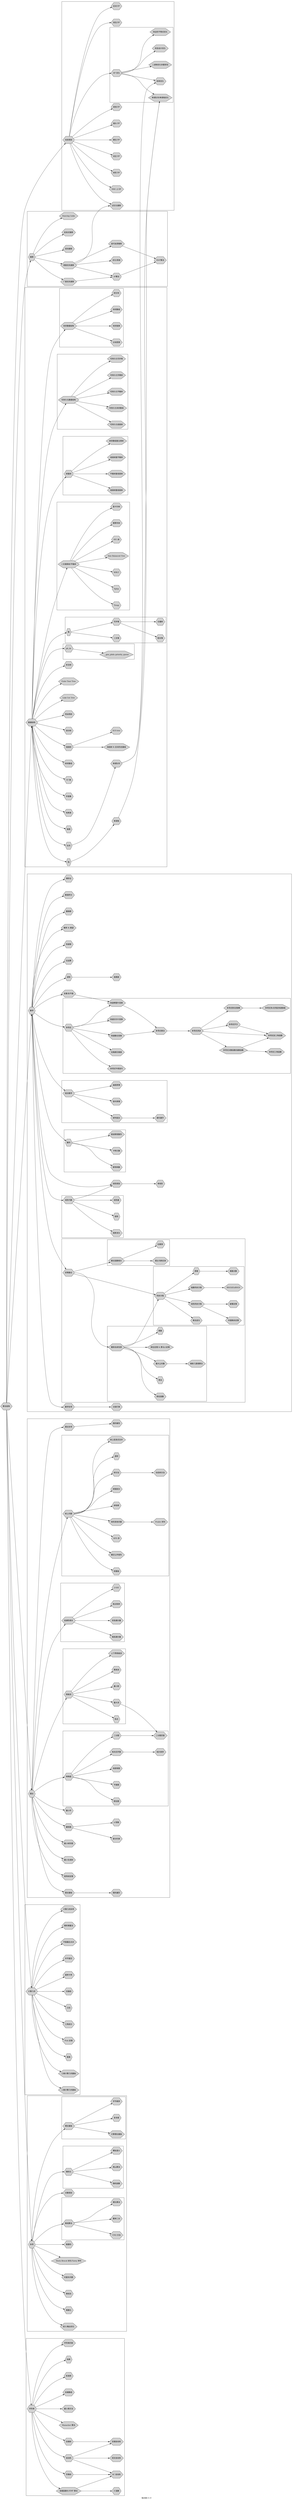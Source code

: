 digraph{
    //overlap = scale ;
    graph[rankdir=LR,ranksep=1.5,nodesep=1];
    node[shape=hexagon,style=filled,width=.3,height=.8];
    edge[len=3.5];

    root[label="算法结构"];
    root -> { dp, search, math, gra, ds, geometry, misc }[len=6];
    root -> string[len=10];

    subgraph cluster_search{/*{{{*/
        search[label="搜索"];
        search_opt[label="优化/剪枝"];
        search_dfs[label="深度优先搜索"];
        search_bfs[label="广度优先搜索"];
        search_bidir[label="双向搜索"];
        search_heuristic[label="启发式搜索"];
        search_astar[label="A*算法"];
        search_iter[label="迭代加深搜索"];
        search_ida[label="IDA*算法"];
        //search_back[label="回溯法"];
        search_dlx[label="Dancing Links"];

        search -> {
            search_dfs,
                search_bfs,
                search_bidir,
                search_heuristic,
                //search_back,
                search_dlx
        }
        search_dfs -> search_opt ;
        search_dfs -> search_astar;
        search_bfs -> search_astar -> search_ida ;
        search_dfs -> search_iter -> search_ida ;
    }/*}}}*/
    subgraph cluster_dp{/*{{{*/
        //bgcolor="green";

        dp[label="动态规划"];
        dp_memo[label="记忆化搜索"];
        dp_knapsack[label="背包 DP"];
        dp_interval[label="区间 DP"];
        dp_dag[label="DAG 上 DP"];
        dp_tree[label="树形 DP"];
        dp_state[label="状圧 DP"];
        dp_number[label="数位 DP"];
        dp_plug[label="插头 DP"];
        dp_misc[label="其他 DP"];

        subgraph cluster_dp_opt{
            dp_opt[label="DP 优化"];
            dp_opt_bin_mon_que_stack[label="单调队列/单调栈优化"];
            dp_opt_con_hull_opt[label="斜率优化"];
            dp_opt_knu_yao_qua_ine[label="四边形不等式优化"];
            dp_opt_bin_knapsack[label="二进制优化多重背包"];
            dp_opt_sta_opt[label="状态设计优化"];

            dp_opt ->{
                dp_opt_bin_knapsack,
                    dp_opt_bin_mon_que_stack,
                    dp_opt_con_hull_opt,
                    dp_opt_knu_yao_qua_ine,
                    dp_opt_sta_opt
            }
        }

        dp -> { 
            dp_memo,
                dp_knapsack,
                dp_interval,
                dp_dag,
                dp_tree,
                dp_state,
                dp_number,
                dp_plug,
                dp_opt,
                dp_misc
        }
    }/*}}}*/
    subgraph cluster_string{/*{{{*/
        string[label="字符串"];
        string_pre[label="前缀函数与 KMP 算法"];
        string_z[label="Z 函数"];
        string_trie[label="字典树"];
        string_auto[label="自动机"];
        string_ac[label="AC 自动机"];
        string_sam[label="后缀自动机"];
        string_pam[label="回文自动机"];
        string_suf_tree[label="后缀树"];
        string_manacher[label="Manacher 算法"];
        string_min[label="最小表示法"];
        string_sa[label="后缀数组"];
        string_stl[label="标准库"];
        string_hash[label="哈希"];
        string_match[label="字符串匹配"];

        string -> {
            string_stl,
                string_match,
                string_hash,
                string_pre,
                string_trie,
                string_auto,
                string_sa, string_suf_tree,
                string_manacher,
                string_min
        };
        string_auto -> { string_ac,string_sam,string_pam}
        string_pre -> {string_ac,string_z};
        string_suf_tree -> string_sam;
        string_trie -> string_ac;

    }/*}}}*/
    subgraph cluster_math { /*{{{*/
        math[label="数学"];
        math_dictionary[label="分段打表"];
        math_misc[label="数学杂项"];

        subgraph cluster_num_theorem{/*{{{*/
            math_num_theorem[label="初等数论"];
            subgraph cluster_math_div{/*{{{*/
                math_div[label="整除及其性质"];
                math_euler[label="欧拉函数"];
                math_sieve[label="筛法"];
                math_euclidean_like[label="类欧几里德算法"];
                math_gcd[label="最大公约数"];
                math_fermat[label="欧拉定理 & 费马小定理"];
                math_prime[label="素数"];

                math_div -> {
                        math_gcd,
                        math_euler,
                        math_fermat,
                    math_prime,
                        math_sieve
                }[len=3];
                math_gcd -> math_euclidean_like;
            }/*}}}*/
            subgraph cluster_math_modular{/*{{{*/
                math_modular[label="同余方程"];
                math_crt[label="中国剩余定理"];
                math_bezouts[label="裴蜀定理"];
                math_inverse[label="乘法逆元"];
                math_linear_equation[label="线性同余方程"];
                math_exp_equation[label="指数同余方程"];
                math_bsgs[label="BSGS/ExBSGS"];
                math_primitive_root[label="原根"];
                math_discrete_log[label="离散对数"];

                math_modular -> {
                    math_inverse,
                        math_linear_equation,
                        math_primitive_root,
                        math_exp_equation
                }
                math_linear_equation -> math_crt;
                //math_inverse -> math_crt;
                math_primitive_root -> math_discrete_log;
                math_linear_equation -> math_bezouts ;
                math_exp_equation -> math_bsgs;
            }/*}}}*/
            subgraph cluster_math_num_the_func{/*{{{*/
                math_num_the_func[label="数论函数相关"];
                math_mobius[label=" 莫比乌斯反演"];
                math_du_sieves[label="杜教筛"];

                math_num_the_func -> {
                    math_mobius,
                        math_du_sieves
                }
            }/*}}}*/

            math_div -> math_modular;
            math_num_theorem -> {
                math_div,
                    math_modular,
                    math_num_the_func
            }
        }/*}}}*/
        subgraph cluster_math_linear_algebra{/*{{{*/
            math_linear_algebra[label="线性代数"];
            math_gauss[label="高斯消元"];
            math_matrix[label="矩阵"];
            math_basis[label="线性基"];

            math_linear_algebra -> {
                math_matrix,
                    math_gauss,
                    math_basis
            }
        }/*}}}*/
        math_linear_programming[label="线性规划"];
        math_simplex[label="单纯形"];
        subgraph cluster_math_array{/*{{{*/
            math_array[label="数列"];
            math_stirling[label="斯特林数"];
            math_catalan[label="卡特兰数"];
            math_fibonacci[label="斐波那契数列"];

            math_array -> {
                math_stirling,
                    math_catalan,
                    math_fibonacci
            };
        }/*}}}*/
        subgraph cluster_math_comb{/*{{{*/
            math_comb[label="组合数学"];
            math_combination[label="排列组合"];
            math_cantor[label="康托展开"];
            math_inc_exc_pri[label="容斥原理"];
            math_dra_pri[label="抽屉原理"];

            math_comb -> {
                math_combination,
                    //math_catalan,
                    //math_stirling,
                    math_inc_exc_pri,
                    math_dra_pri
            }
            math_combination -> math_cantor;
        }/*}}}*/
        subgraph cluster_math_poly{/*{{{*/
            math_poly[label="多项式"];//1
            math_poly_inv_tri_func[label="多项式反三角函数"];//3
            math_poly_mul_eval_inter[label="多项式多点求值|快速插值"];//5
            math_poly_tri_func[label="多项式三角函数"];//4
            math_poly_newton[label="多项式牛顿迭代"];//6
            math_poly_ln_exp[label="多项式对数函数|指数函数"];//7
            math_poly_div_mod[label="多项式除法|取模"];//8
            math_poly_sqrt[label="多项式开方"];//9
            math_poly_inv[label="多项式求逆"];//10
            math_poly_lagrange_poly[label="拉格朗日插值"];//2
            math_poly_fwt[label="快速沃尔什变换"];//11
            math_poly_ntt[label="快速数论变换"];//12
            math_poly_fft[label="快速傅里叶变换"];//13
            math_poly_mul[label="多项式乘法"];//14

            math_poly -> {
                math_poly_newton,
                    math_poly_lagrange_poly,
                    math_poly_fwt,
                    math_poly_ntt,
                    math_poly_fft
            }
            { math_poly_ntt, math_poly_fft } -> math_poly_mul;
            math_poly_mul -> math_poly_inv[len=2];
            math_poly_inv -> {
                math_poly_ln_exp,
                    math_poly_div_mod,
                    math_poly_sqrt
            }[len=2];
            math_poly_ln_exp -> math_poly_tri_func;
            { math_poly_ln_exp,
                math_poly_sqrt,
                math_poly_inv} -> math_poly_inv_tri_func[len=3];
            math_poly_div_mod -> math_poly_mul_eval_inter;
        }/*}}}*/
        math_complex[label="复数/复平面"];

        math_base[label="进制"];
        math_bignum[label="高精度"];
        math_bit[label="位运算"];
        math_quick_pow[label="快速幂"];
        math_expectation[label="概率 & 期望"];
        math_permutation_group[label="置换群"];
        math_integral[label="数值积分"];
        math_game_theory[label="博弈论"];

        math -> {
            math_base,
                math_bit,
                math_quick_pow,
                math_linear_algebra,
                math_complex,
                math_num_theorem,
                math_array,
                math_poly,
                math_comb,
                math_expectation,
                math_permutation_group,
                math_integral,
                math_linear_programming,
                math_game_theory,
                math_misc
        };
        math_misc -> math_dictionary;
        math_complex -> math_poly_fft;
        math_linear_programming -> math_simplex;
        math_base -> math_bignum;
        math_linear_algebra -> math_linear_programming;
    }/*}}}*/
    subgraph cluster_ds{/*{{{*/
        ds[label="数据结构"];
        ds_stack[label="栈"];
        ds_queue[label="队列"];
        ds_linked_list[label="链表"];
        ds_hash[label="哈希表"];
        ds_dsu[label="并查集"];
        ds_monotonous_stack[label="单调栈"];
        ds_monotonous_queue[label="单调队列"];
        ds_sparse_table[label="ST 表"];
        ds_bit[label="树状数组"];
        ds_segment[label="线段树"];
        ds_segment_tree_beats[label="线段树 & 区间历史最值"];
        ds_dividing[label="划分树"];
        ds_odt[label="珂朵莉树"];
        ds_lct[label="Link Cut Tree"];
        ds_ett[label="Euler Tour Tree"];
        ds_divide_combine[label="析合树"];
        ds_k_dtree[label="K-D tree"];

        subgraph cluster_ds_pbds{
            ds_pbds[label="pb_ds"];
            ds_pb_ds_priority_queue[label="__gnu_pbds::priority_queue"];

            ds_pbds -> ds_pb_ds_priority_queue;
        }
        subgraph cluster_ds_heap{
            ds_heap[label="堆"];
            ds_binary_heap[label="二叉堆"];
            ds_merge_heap[label="可并堆"];
            ds_pairing_heap[label="配对堆"];
            ds_leftist_tree[label="左偏树"];

            ds_heap -> {
                ds_binary_heap,
                    ds_merge_heap
            }
            ds_merge_heap -> ds_pairing_heap;
            ds_merge_heap -> ds_leftist_tree;
        }
        subgraph cluster_ds_bst{
            ds_bst[label="二叉搜索树/平衡树"];
            ds_treap[label="Treap"];
            ds_splay[label="Splay"];
            ds_wblt[label="WBLT"];
            ds_sbt[label="Size Balanced Tree"];
            ds_avl[label="AVL 树"];
            ds_scapegoat[label="替罪羊树"];
            ds_cartesian_tree[label="笛卡尔树"];

            ds_bst -> {
                ds_treap,
                    ds_splay,
                    ds_wblt,
                    ds_sbt,
                    ds_avl,
                    ds_scapegoat,
                    ds_cartesian_tree
            }[len=4];
        }
        subgraph cluster_ds_dsids{
            ds_dsids[label="树套树"];
            ds_seg_in_seg[label="线段树套线段树"];
            ds_seg_in_balanced[label="平衡树套线段树"];
            ds_balanced_in_seg[label="线段树套平衡树"];
            ds_persistent_in_bit[label="树状数组套主席树"];

            ds_dsids -> {
                ds_seg_in_seg,
                    ds_seg_in_balanced,
                    ds_balanced_in_seg,
                    ds_persistent_in_bit
            }[len=4];
        }
        subgraph cluster_ds_persis{
            ds_persis[label="可持久化数据结构"];
            ds_persistent_seg[label="可持久化线段树"];
            ds_persistent_block_array[label="可持久化块状数组"];
            ds_persistent_balanced[label="可持久化平衡树"];
            ds_persistent_trie[label="可持久化字典树"];
            ds_persistent_heap[label="可持久化可并堆"];

            ds_persis -> {
                ds_persistent_seg,
                    ds_persistent_block_array,
                    ds_persistent_balanced,
                    ds_persistent_trie,
                    ds_persistent_heap
            }
        }
        subgraph cluster_ds_block{
            ds_block[label="块状数据结构"];
            ds_square_root_decomposition[label="分块思想"];
            ds_block_list[label="块状链表"];
            ds_block_array[label="块状数组"];
            ds_tree_decompose[label="树分块"];

            ds_block -> {
                ds_square_root_decomposition,
                    ds_block_list,
                    ds_block_array,
                    ds_tree_decompose
            }
        }

        ds -> {
            ds_pbds,
                ds_stack,
                ds_queue,
                ds_linked_list,
                ds_hash,
                ds_dsu,
                ds_heap,
                ds_block,
                ds_sparse_table,
                ds_bit,
                ds_segment,
                ds_dividing,
                ds_bst,
                ds_dsids,
                ds_persis,
                ds_odt,
                ds_lct,
                ds_ett,
                ds_divide_combine
        };
        ds_segment -> ds_segment_tree_beats[len=3];
        ds_segment -> ds_k_dtree[len=3];
        //ds_segment -> ds_persistent_seg;

        ds_stack -> ds_monotonous_stack;
        ds_queue -> ds_monotonous_queue;
        ds_monotonous_stack -> dp_opt_bin_mon_que_stack;
        ds_monotonous_queue -> dp_opt_bin_mon_que_stack;
        ds_monotonous_queue -> dp_opt_con_hull_opt;
        //ds_bst -> ds_persistent_balanced;
        //ds_merge_heap -> ds_persistent_heap;
    }/*}}}*/
    subgraph cluster_gra{/*{{{*/
        gra[label="图论"];
        graph_basic[label="图论基础"];
        graph_traverse[label="图的遍历"];
        graph_matrix_tree[label="矩阵树定理"];
        graph_mst[label="最小生成树"];
        graphst[label="最小树形图"];
        graph_shortest_path[label="最短路"];
        graph_differential_constraints[label="差分约束"];
        graph_kth_path[label="k 短路"];
        graph_min_circle[label="最小环"];
        graph_color[label="图的着色"];

        subgraph cluster_gra_spe_gra{
            gra_spe_gra[label="特殊图"];
            graph_euler[label="欧拉图"];
            graph_planar[label="平面图"];
            graph_hamilton[label="哈密顿图"];
            graph_bi_graph[label="二分图"];
            graph_dag[label="有向无环图"];
            graph_topo[label="拓扑排序"];
            graph_bi_gra_match[label="二分图匹配"];

            gra_spe_gra -> {
                graph_euler,
                    graph_planar,
                    graph_hamilton,
                    graph_bi_graph,
                    graph_dag
            }

        }
        subgraph cluster_gra_flow{
            gra_flow[label="网络流"];
            graph_flow_node[label="拆点"];
            graph_flow_max_flow[label="最大流"];
            graph_flow_min_cut[label="最小割"];
            graph_flow_min_cost[label="费用流"];
            graph_flow_bound[label="上下界网络流"];

            gra_flow -> {
                graph_flow_node,
                    graph_flow_max_flow,
                    graph_flow_min_cut,
                    graph_flow_min_cost,
                    graph_flow_bound
            }
        }
        subgraph cluster_gra_com{
            gra_com[label="连通性相关"];
            graph_scc[label="强连通分量"];
            graph_bcc[label="双连通分量"];
            graph_bridge[label="割点和桥"];
            graph_2_sat[label="2-SAT"];

            gra_com -> {
                graph_scc,
                    graph_bcc,
                    graph_bridge,
                    graph_2_sat
            }
        }
        subgraph cluster_gra_tree{
            gra_tree[label="树上问题"];
            graph_tree_basic[label="树基础"];
            graph_lca[label="最近公共祖先"];
            graph_dfs_order[label="DFS 序"];
            graph_tree_misc[label="树的其他问题"];
            graph_tree_hash[label="树哈希"];
            graph_heavy_light_decomposition[label="树链剖分"];
            graph_tree_divide[label="树分治"];
            graph_dynamic_tree_divide[label="动态树分治"];
            graph_virtual_tree[label="虚树"];
            graph_dsu_on_tree[label="树上启发式合并"];
            graph_prufer[label="Prufer 序列"];

            gra_tree -> {
                graph_tree_basic,
                    graph_lca,
                    graph_dfs_order,
                    graph_tree_misc,
                    graph_tree_hash,
                    graph_heavy_light_decomposition,
                    graph_tree_divide,
                    graph_virtual_tree,
                    graph_dsu_on_tree
            }
            graph_tree_divide -> graph_dynamic_tree_divide;
            graph_tree_misc -> graph_prufer;
        }
        graph_misc[label="图论杂项"];

        gra -> {
            graph_basic,
                gra_tree,
                graph_matrix_tree,
                graph_mst,
                graphst,
                graph_shortest_path,
                gra_com,
                graph_min_circle,
                gra_flow,
                gra_spe_gra,
                graph_misc
        };
        graph_basic -> graph_traverse;
        graph_shortest_path -> graph_differential_constraints;
        graph_misc -> graph_color;
        graph_shortest_path -> graph_kth_path;
        graph_dag -> graph_topo;
        graph_bi_graph -> graph_bi_gra_match;
        graph_flow_max_flow -> graph_bi_gra_match;
    }/*}}}*/
    subgraph cluster_geometry{/*{{{*/
        geometry[label="计算几何"];
        geometry_2d[label="二维计算几何基础"];
        geometry_3d[label="三维计算几何基础"];
        geometry_distance[label="距离"];
        geometry_pick[label="Pick 定理"];
        geometry_triangulation[label="三角剖分"];
        geometry_convex_hull[label="凸包"];
        geometry_scanning[label="扫描线"];
        geometry_rotating_calipers[label="旋转卡壳"];
        geometry_half_plane_intersection[label="半平面交"];
        geometry_nearest_points[label="平面最近点对"];
        geometry_random_incremental[label="随机增量法"];
        geometry_magic[label="计算几何杂项"];

        geometry -> {
            geometry_2d,
                geometry_3d,
                geometry_distance,
                geometry_pick,
                geometry_triangulation,
                geometry_convex_hull,
                geometry_scanning,
                geometry_rotating_calipers,
                geometry_half_plane_intersection,
                geometry_nearest_points,
                geometry_random_incremental,
                geometry_magic
        };
    }/*}}}*/
    subgraph cluster_misc{/*{{{*/
        misc[label="杂项"];
        misc_io[label="读入/输出优化"];
        misc_discrete[label="离散化"];
        misc_largest_matrix[label="悬线法"];
        misc_josephus[label="约瑟夫问题"];
        misc_stern_brocot[label="Stern Brocot 树与 Farey 序列"];
        misc_gray_code[label="格雷码"];

        subgraph cluster_misc_offline{
            misc_offline[label="离线算法"];
            misc_cdq_divide[label="CDQ 分治"];
            misc_parallel_binsearch[label="整体二分"];
            misc_mo_algo[label="莫队算法"];

            misc_offline -> {
                misc_cdq_divide,
                    misc_parallel_binsearch,
                    misc_mo_algo
            }[len=3];
        }
        misc_fractional_programming[label="分数规划"];
        subgraph cluster_misc_random{
            misc_random[label="随机化"];
            misc_random_func[label="随机函数"];
            misc_hill_climbing[label="爬山算法"];
            misc_simulated_annealing[label="模拟退火"];
            misc_random -> {
                misc_random_func,
                    misc_hill_climbing,
                    misc_simulated_annealing
            }[len=3];
        }
        subgraph cluster_misc_cc{
            misc_cc[label="理论基础"];
            misc_cc_basic[label="计算理论基础"];
            misc_complexity[label="复杂度"];
            misc_endianness[label="字节顺序"];

            misc_cc -> {
                misc_cc_basic,
                    misc_complexity,
                    misc_endianness
            }[len=3];
        }

        misc -> {
            misc_io,
                misc_discrete,
                misc_offline,
                misc_fractional_programming,
                misc_random,
                misc_largest_matrix,
                misc_cc,
                misc_josephus,
                misc_stern_brocot,
                misc_gray_code
        }
    }/*}}}*/

    //other relations
    search_dfs -> dp_memo;

    label="知识树 v1.0";
}
